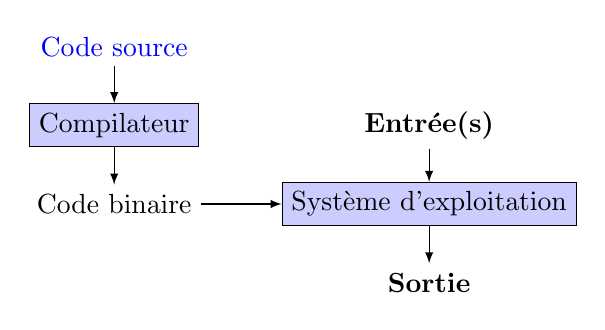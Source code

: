 \begin{tikzpicture}
\node (cs) at (0,1) {\textcolor{blue}{Code source}};
\node[draw, fill=blue!20!white] (comp) at (0,0) {Compilateur};
\node (cb) at (0,-1) {Code binaire};
\node[draw, fill=blue!20!white] (se) at (4,-1) {Système d'exploitation};
\node (entree) at (4,0) {\textbf{Entrée(s)}};
\node (sortie) at (4,-2) {\textbf{Sortie}};


\draw[-latex] (cs) -- (comp) ;
\draw[-latex] (comp) -- (cb);
\draw[-latex] (cb) -- (se);
\draw[-latex] (entree) -- (se);
\draw[-latex] (se) -- (sortie);

\end{tikzpicture}  